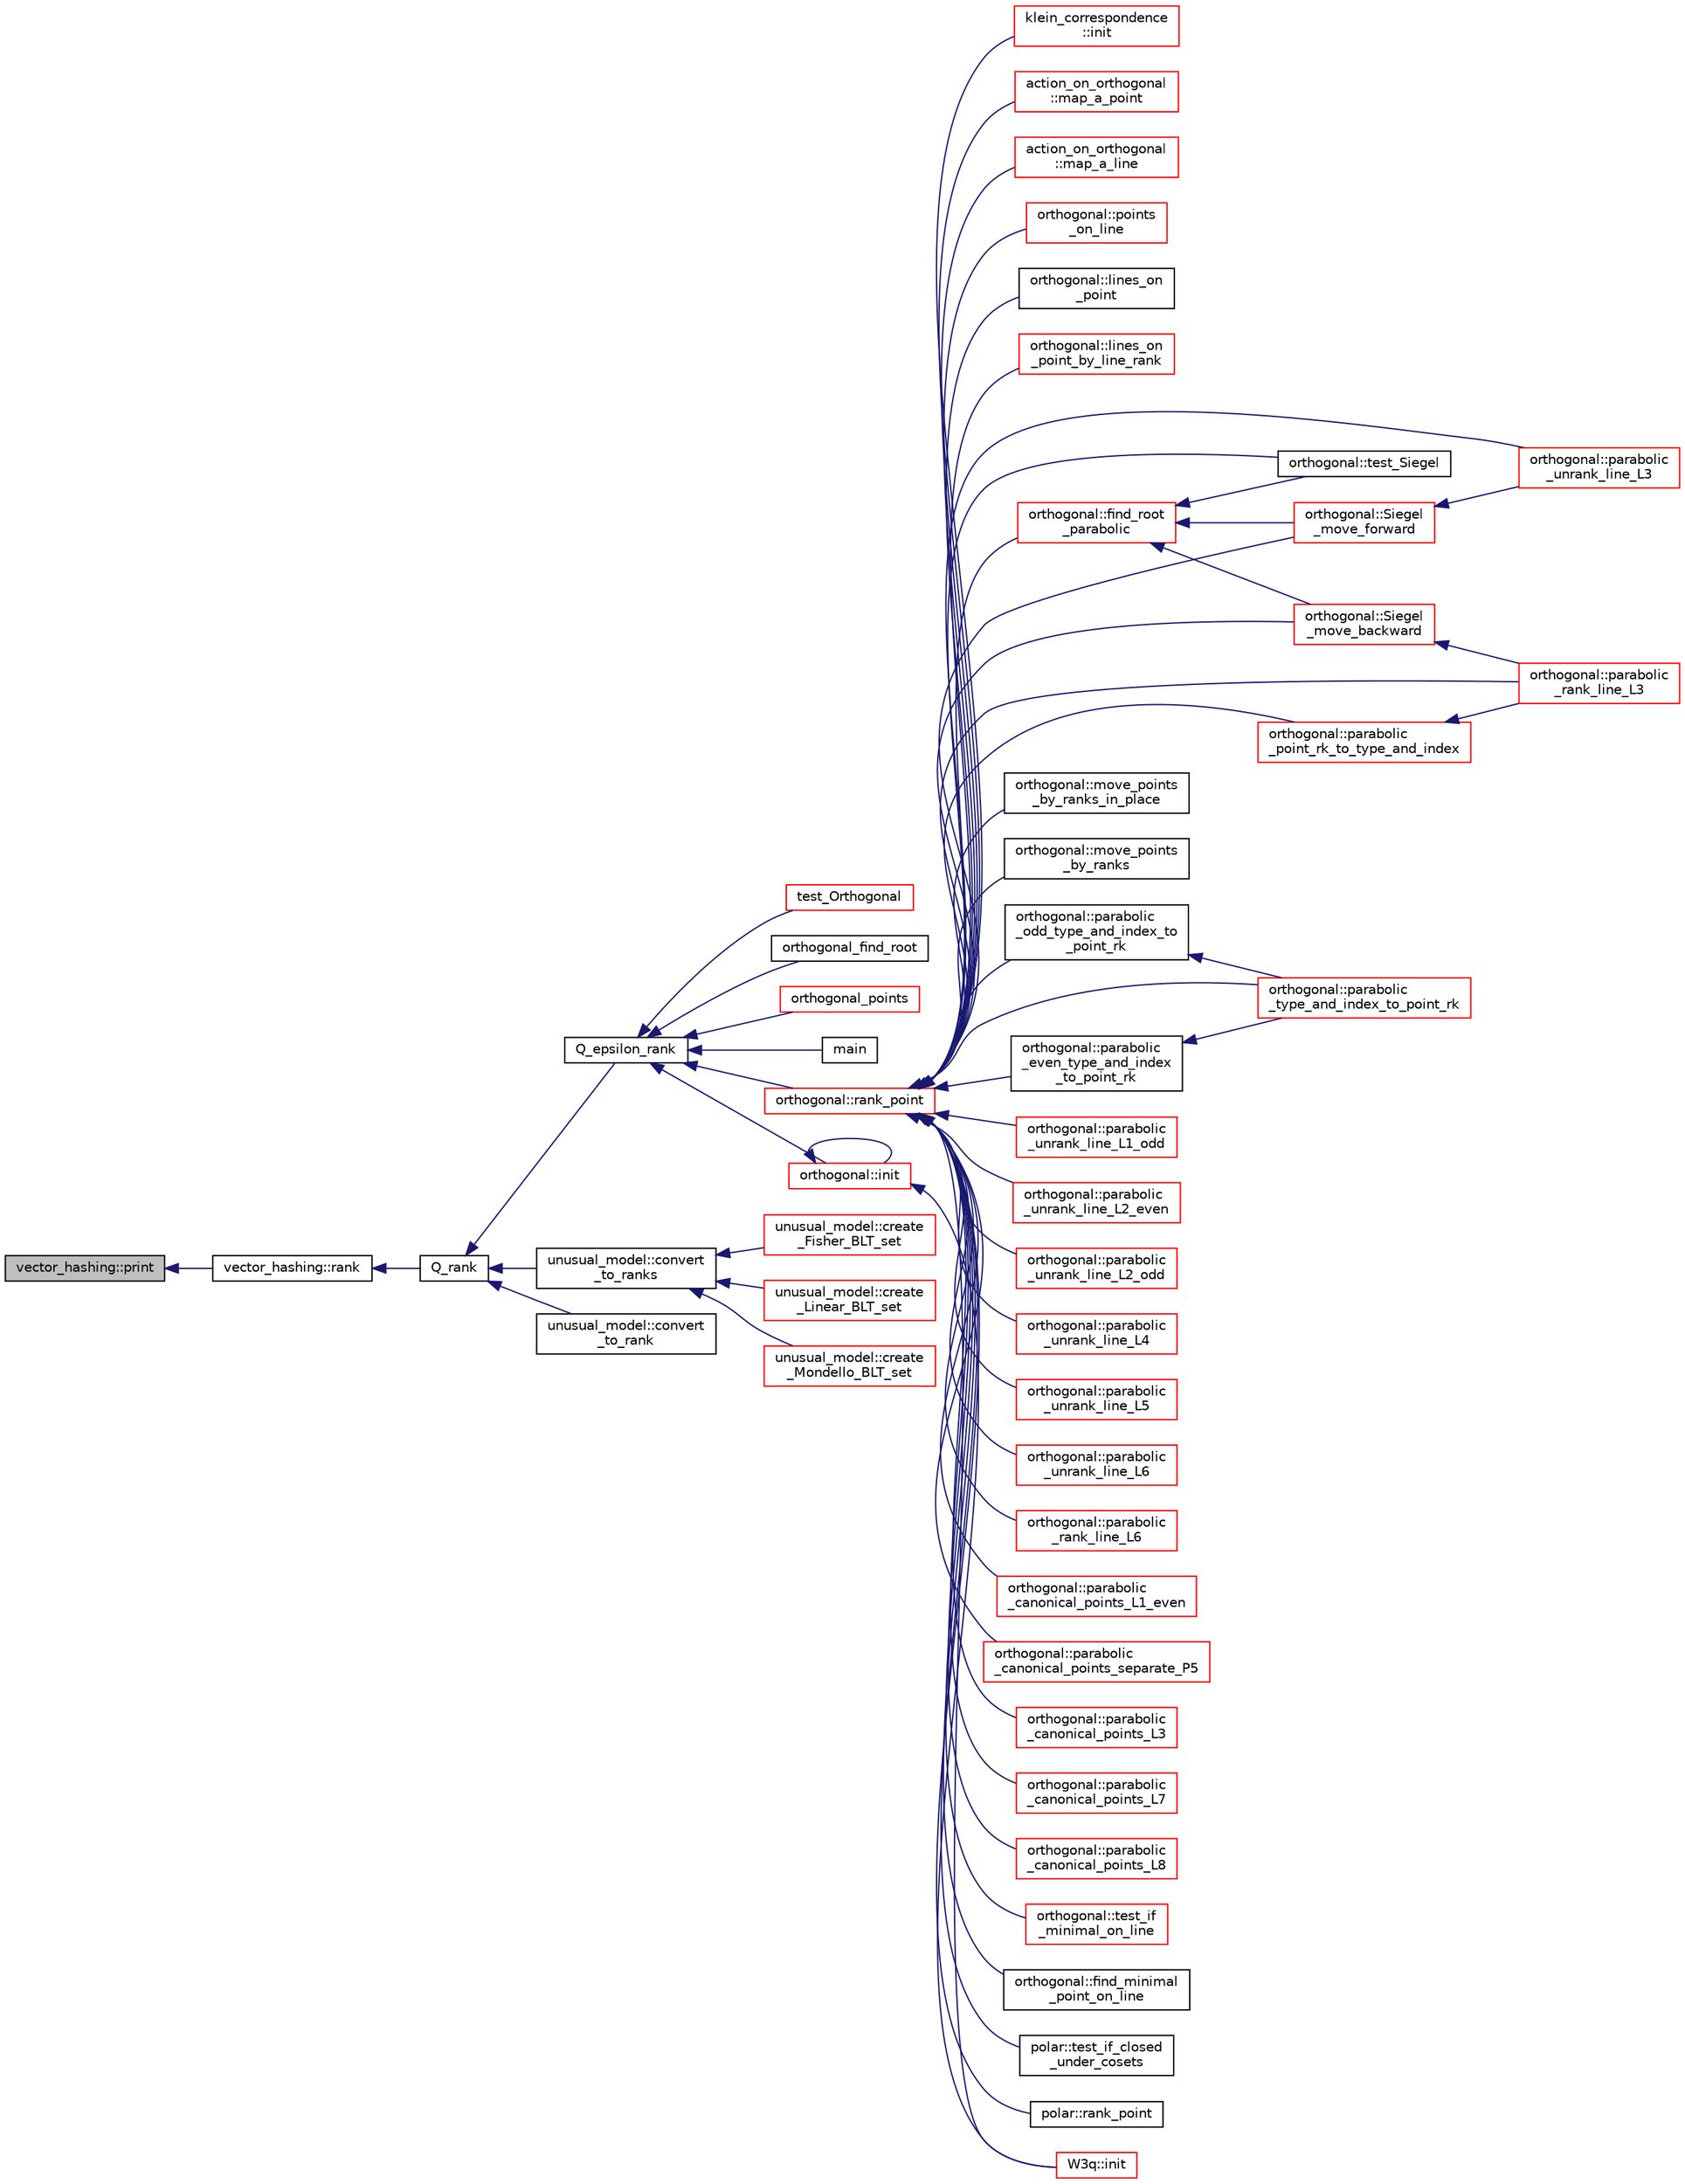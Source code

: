 digraph "vector_hashing::print"
{
  edge [fontname="Helvetica",fontsize="10",labelfontname="Helvetica",labelfontsize="10"];
  node [fontname="Helvetica",fontsize="10",shape=record];
  rankdir="LR";
  Node31 [label="vector_hashing::print",height=0.2,width=0.4,color="black", fillcolor="grey75", style="filled", fontcolor="black"];
  Node31 -> Node32 [dir="back",color="midnightblue",fontsize="10",style="solid",fontname="Helvetica"];
  Node32 [label="vector_hashing::rank",height=0.2,width=0.4,color="black", fillcolor="white", style="filled",URL="$d8/daa/classvector__hashing.html#a4879796cc2ade5fcef891747909ec710"];
  Node32 -> Node33 [dir="back",color="midnightblue",fontsize="10",style="solid",fontname="Helvetica"];
  Node33 [label="Q_rank",height=0.2,width=0.4,color="black", fillcolor="white", style="filled",URL="$db/da0/lib_2foundations_2geometry_2orthogonal__points_8_c.html#ad2671f4db3224df1e22494b9d946375e"];
  Node33 -> Node34 [dir="back",color="midnightblue",fontsize="10",style="solid",fontname="Helvetica"];
  Node34 [label="Q_epsilon_rank",height=0.2,width=0.4,color="black", fillcolor="white", style="filled",URL="$db/da0/lib_2foundations_2geometry_2orthogonal__points_8_c.html#a0949e1151174e2988aa697cb31942e97"];
  Node34 -> Node35 [dir="back",color="midnightblue",fontsize="10",style="solid",fontname="Helvetica"];
  Node35 [label="main",height=0.2,width=0.4,color="black", fillcolor="white", style="filled",URL="$d1/d15/apps_2combinatorics_2orthogonal_8_c.html#a3c04138a5bfe5d72780bb7e82a18e627"];
  Node34 -> Node36 [dir="back",color="midnightblue",fontsize="10",style="solid",fontname="Helvetica"];
  Node36 [label="orthogonal::rank_point",height=0.2,width=0.4,color="red", fillcolor="white", style="filled",URL="$d7/daa/classorthogonal.html#adb4f1528590a804b3c011a68c9ebf655"];
  Node36 -> Node37 [dir="back",color="midnightblue",fontsize="10",style="solid",fontname="Helvetica"];
  Node37 [label="orthogonal::points\l_on_line",height=0.2,width=0.4,color="red", fillcolor="white", style="filled",URL="$d7/daa/classorthogonal.html#afe1cc564902cc557d4d4d2ff85ee6839"];
  Node36 -> Node112 [dir="back",color="midnightblue",fontsize="10",style="solid",fontname="Helvetica"];
  Node112 [label="orthogonal::lines_on\l_point",height=0.2,width=0.4,color="black", fillcolor="white", style="filled",URL="$d7/daa/classorthogonal.html#aa3249c7fddbc156af817fb274e41c914"];
  Node36 -> Node113 [dir="back",color="midnightblue",fontsize="10",style="solid",fontname="Helvetica"];
  Node113 [label="orthogonal::lines_on\l_point_by_line_rank",height=0.2,width=0.4,color="red", fillcolor="white", style="filled",URL="$d7/daa/classorthogonal.html#adc21874b6da3cd3585c704994fb538aa"];
  Node36 -> Node133 [dir="back",color="midnightblue",fontsize="10",style="solid",fontname="Helvetica"];
  Node133 [label="orthogonal::test_Siegel",height=0.2,width=0.4,color="black", fillcolor="white", style="filled",URL="$d7/daa/classorthogonal.html#ad6d248c572d92abe41416065addd4a69"];
  Node36 -> Node134 [dir="back",color="midnightblue",fontsize="10",style="solid",fontname="Helvetica"];
  Node134 [label="orthogonal::move_points\l_by_ranks_in_place",height=0.2,width=0.4,color="black", fillcolor="white", style="filled",URL="$d7/daa/classorthogonal.html#a82fac7f7528e41392b5fe89860d4204d"];
  Node36 -> Node135 [dir="back",color="midnightblue",fontsize="10",style="solid",fontname="Helvetica"];
  Node135 [label="orthogonal::move_points\l_by_ranks",height=0.2,width=0.4,color="black", fillcolor="white", style="filled",URL="$d7/daa/classorthogonal.html#a6b1b57c7b6114d7d51c9375fe5014b22"];
  Node36 -> Node136 [dir="back",color="midnightblue",fontsize="10",style="solid",fontname="Helvetica"];
  Node136 [label="orthogonal::parabolic\l_type_and_index_to_point_rk",height=0.2,width=0.4,color="red", fillcolor="white", style="filled",URL="$d7/daa/classorthogonal.html#a67c316cf01b382762e6ac372f522d106"];
  Node36 -> Node386 [dir="back",color="midnightblue",fontsize="10",style="solid",fontname="Helvetica"];
  Node386 [label="orthogonal::parabolic\l_even_type_and_index\l_to_point_rk",height=0.2,width=0.4,color="black", fillcolor="white", style="filled",URL="$d7/daa/classorthogonal.html#af43894039e8c5a8039f52b93dfa3ff77"];
  Node386 -> Node136 [dir="back",color="midnightblue",fontsize="10",style="solid",fontname="Helvetica"];
  Node36 -> Node387 [dir="back",color="midnightblue",fontsize="10",style="solid",fontname="Helvetica"];
  Node387 [label="orthogonal::parabolic\l_odd_type_and_index_to\l_point_rk",height=0.2,width=0.4,color="black", fillcolor="white", style="filled",URL="$d7/daa/classorthogonal.html#aac70113614b52601e38b3ce8cbffbc9a"];
  Node387 -> Node136 [dir="back",color="midnightblue",fontsize="10",style="solid",fontname="Helvetica"];
  Node36 -> Node388 [dir="back",color="midnightblue",fontsize="10",style="solid",fontname="Helvetica"];
  Node388 [label="orthogonal::parabolic\l_point_rk_to_type_and_index",height=0.2,width=0.4,color="red", fillcolor="white", style="filled",URL="$d7/daa/classorthogonal.html#aadca2791fa70e971edf85858b725502d"];
  Node388 -> Node379 [dir="back",color="midnightblue",fontsize="10",style="solid",fontname="Helvetica"];
  Node379 [label="orthogonal::parabolic\l_rank_line_L3",height=0.2,width=0.4,color="red", fillcolor="white", style="filled",URL="$d7/daa/classorthogonal.html#afea1a02e2b439b28127cfa2a782da8c9"];
  Node36 -> Node367 [dir="back",color="midnightblue",fontsize="10",style="solid",fontname="Helvetica"];
  Node367 [label="orthogonal::parabolic\l_unrank_line_L1_odd",height=0.2,width=0.4,color="red", fillcolor="white", style="filled",URL="$d7/daa/classorthogonal.html#af59966fe1bb32196deaafbe6849fdeb1"];
  Node36 -> Node374 [dir="back",color="midnightblue",fontsize="10",style="solid",fontname="Helvetica"];
  Node374 [label="orthogonal::parabolic\l_unrank_line_L2_even",height=0.2,width=0.4,color="red", fillcolor="white", style="filled",URL="$d7/daa/classorthogonal.html#a57a7ad0d16ea67c0636c9f179eeed5d1"];
  Node36 -> Node375 [dir="back",color="midnightblue",fontsize="10",style="solid",fontname="Helvetica"];
  Node375 [label="orthogonal::parabolic\l_unrank_line_L2_odd",height=0.2,width=0.4,color="red", fillcolor="white", style="filled",URL="$d7/daa/classorthogonal.html#a9ab8a29daee27c60803e2bf5026a9a9e"];
  Node36 -> Node378 [dir="back",color="midnightblue",fontsize="10",style="solid",fontname="Helvetica"];
  Node378 [label="orthogonal::parabolic\l_unrank_line_L3",height=0.2,width=0.4,color="red", fillcolor="white", style="filled",URL="$d7/daa/classorthogonal.html#ae1edfba289a03ed4d383514c2b0dc4b7"];
  Node36 -> Node379 [dir="back",color="midnightblue",fontsize="10",style="solid",fontname="Helvetica"];
  Node36 -> Node380 [dir="back",color="midnightblue",fontsize="10",style="solid",fontname="Helvetica"];
  Node380 [label="orthogonal::parabolic\l_unrank_line_L4",height=0.2,width=0.4,color="red", fillcolor="white", style="filled",URL="$d7/daa/classorthogonal.html#a6a30b6c7f59498ad8c7f2bec7c78d2ff"];
  Node36 -> Node382 [dir="back",color="midnightblue",fontsize="10",style="solid",fontname="Helvetica"];
  Node382 [label="orthogonal::parabolic\l_unrank_line_L5",height=0.2,width=0.4,color="red", fillcolor="white", style="filled",URL="$d7/daa/classorthogonal.html#a77831b97ebbbc5d8103c5e7e0edfeb9b"];
  Node36 -> Node366 [dir="back",color="midnightblue",fontsize="10",style="solid",fontname="Helvetica"];
  Node366 [label="orthogonal::parabolic\l_unrank_line_L6",height=0.2,width=0.4,color="red", fillcolor="white", style="filled",URL="$d7/daa/classorthogonal.html#a3fecd8b43b3e09d6b35e550850b11d56"];
  Node36 -> Node373 [dir="back",color="midnightblue",fontsize="10",style="solid",fontname="Helvetica"];
  Node373 [label="orthogonal::parabolic\l_rank_line_L6",height=0.2,width=0.4,color="red", fillcolor="white", style="filled",URL="$d7/daa/classorthogonal.html#ab242f864cc2a012dee7c379649d2e566"];
  Node36 -> Node393 [dir="back",color="midnightblue",fontsize="10",style="solid",fontname="Helvetica"];
  Node393 [label="orthogonal::find_root\l_parabolic",height=0.2,width=0.4,color="red", fillcolor="white", style="filled",URL="$d7/daa/classorthogonal.html#a2e4453bb31692707f8a9e8b660b2e136"];
  Node393 -> Node133 [dir="back",color="midnightblue",fontsize="10",style="solid",fontname="Helvetica"];
  Node393 -> Node396 [dir="back",color="midnightblue",fontsize="10",style="solid",fontname="Helvetica"];
  Node396 [label="orthogonal::Siegel\l_move_forward",height=0.2,width=0.4,color="red", fillcolor="white", style="filled",URL="$d7/daa/classorthogonal.html#a065d0faccc00df42afd671dac644d480"];
  Node396 -> Node378 [dir="back",color="midnightblue",fontsize="10",style="solid",fontname="Helvetica"];
  Node393 -> Node398 [dir="back",color="midnightblue",fontsize="10",style="solid",fontname="Helvetica"];
  Node398 [label="orthogonal::Siegel\l_move_backward",height=0.2,width=0.4,color="red", fillcolor="white", style="filled",URL="$d7/daa/classorthogonal.html#a365beaf002d1ffc9a600e73f1983e800"];
  Node398 -> Node379 [dir="back",color="midnightblue",fontsize="10",style="solid",fontname="Helvetica"];
  Node36 -> Node396 [dir="back",color="midnightblue",fontsize="10",style="solid",fontname="Helvetica"];
  Node36 -> Node398 [dir="back",color="midnightblue",fontsize="10",style="solid",fontname="Helvetica"];
  Node36 -> Node400 [dir="back",color="midnightblue",fontsize="10",style="solid",fontname="Helvetica"];
  Node400 [label="orthogonal::parabolic\l_canonical_points_L1_even",height=0.2,width=0.4,color="red", fillcolor="white", style="filled",URL="$d7/daa/classorthogonal.html#ab0b604545d072f29150a4004ca96444b"];
  Node36 -> Node403 [dir="back",color="midnightblue",fontsize="10",style="solid",fontname="Helvetica"];
  Node403 [label="orthogonal::parabolic\l_canonical_points_separate_P5",height=0.2,width=0.4,color="red", fillcolor="white", style="filled",URL="$d7/daa/classorthogonal.html#a8d0027eb77931aa6f8651f392b9b4e79"];
  Node36 -> Node404 [dir="back",color="midnightblue",fontsize="10",style="solid",fontname="Helvetica"];
  Node404 [label="orthogonal::parabolic\l_canonical_points_L3",height=0.2,width=0.4,color="red", fillcolor="white", style="filled",URL="$d7/daa/classorthogonal.html#a753ec2a388f3b866bd96928051911802"];
  Node36 -> Node405 [dir="back",color="midnightblue",fontsize="10",style="solid",fontname="Helvetica"];
  Node405 [label="orthogonal::parabolic\l_canonical_points_L7",height=0.2,width=0.4,color="red", fillcolor="white", style="filled",URL="$d7/daa/classorthogonal.html#a24a02b853a67fddf218aa24a185506eb"];
  Node36 -> Node406 [dir="back",color="midnightblue",fontsize="10",style="solid",fontname="Helvetica"];
  Node406 [label="orthogonal::parabolic\l_canonical_points_L8",height=0.2,width=0.4,color="red", fillcolor="white", style="filled",URL="$d7/daa/classorthogonal.html#ad6539385a01fde3384fa94fd4256ee38"];
  Node36 -> Node407 [dir="back",color="midnightblue",fontsize="10",style="solid",fontname="Helvetica"];
  Node407 [label="orthogonal::test_if\l_minimal_on_line",height=0.2,width=0.4,color="red", fillcolor="white", style="filled",URL="$d7/daa/classorthogonal.html#ac1c98fb2e2bea810ab68ccc3097528b1"];
  Node36 -> Node408 [dir="back",color="midnightblue",fontsize="10",style="solid",fontname="Helvetica"];
  Node408 [label="orthogonal::find_minimal\l_point_on_line",height=0.2,width=0.4,color="black", fillcolor="white", style="filled",URL="$d7/daa/classorthogonal.html#a352d503273829a46f432965027a2d3ed"];
  Node36 -> Node409 [dir="back",color="midnightblue",fontsize="10",style="solid",fontname="Helvetica"];
  Node409 [label="polar::test_if_closed\l_under_cosets",height=0.2,width=0.4,color="black", fillcolor="white", style="filled",URL="$da/d1c/classpolar.html#ac138ccb36cf30d262a8d8eb55e74486f"];
  Node36 -> Node410 [dir="back",color="midnightblue",fontsize="10",style="solid",fontname="Helvetica"];
  Node410 [label="polar::rank_point",height=0.2,width=0.4,color="black", fillcolor="white", style="filled",URL="$da/d1c/classpolar.html#afab76dc36a35368c19a944d63e9f679c"];
  Node36 -> Node411 [dir="back",color="midnightblue",fontsize="10",style="solid",fontname="Helvetica"];
  Node411 [label="klein_correspondence\l::init",height=0.2,width=0.4,color="red", fillcolor="white", style="filled",URL="$d7/d99/classklein__correspondence.html#a9f555dc65174ab66579e1118bd9b4ca0"];
  Node36 -> Node142 [dir="back",color="midnightblue",fontsize="10",style="solid",fontname="Helvetica"];
  Node142 [label="W3q::init",height=0.2,width=0.4,color="red", fillcolor="white", style="filled",URL="$de/d2c/class_w3q.html#a215fe070895a4915537fcb1bfba4f777"];
  Node36 -> Node412 [dir="back",color="midnightblue",fontsize="10",style="solid",fontname="Helvetica"];
  Node412 [label="action_on_orthogonal\l::map_a_point",height=0.2,width=0.4,color="red", fillcolor="white", style="filled",URL="$dc/d87/classaction__on__orthogonal.html#a99224de62ef02d140676a31ac663a63b"];
  Node36 -> Node160 [dir="back",color="midnightblue",fontsize="10",style="solid",fontname="Helvetica"];
  Node160 [label="action_on_orthogonal\l::map_a_line",height=0.2,width=0.4,color="red", fillcolor="white", style="filled",URL="$dc/d87/classaction__on__orthogonal.html#ac7e41a4bbc9e0f2813f2f7030f3ed177"];
  Node34 -> Node140 [dir="back",color="midnightblue",fontsize="10",style="solid",fontname="Helvetica"];
  Node140 [label="orthogonal::init",height=0.2,width=0.4,color="red", fillcolor="white", style="filled",URL="$d7/daa/classorthogonal.html#a8bd53ba30f34ac50889503f0f3ef6deb"];
  Node140 -> Node140 [dir="back",color="midnightblue",fontsize="10",style="solid",fontname="Helvetica"];
  Node140 -> Node142 [dir="back",color="midnightblue",fontsize="10",style="solid",fontname="Helvetica"];
  Node34 -> Node413 [dir="back",color="midnightblue",fontsize="10",style="solid",fontname="Helvetica"];
  Node413 [label="test_Orthogonal",height=0.2,width=0.4,color="red", fillcolor="white", style="filled",URL="$db/da0/lib_2foundations_2geometry_2orthogonal__points_8_c.html#a071f90f8a33649e2d4a8f5c9a401a4f4"];
  Node34 -> Node414 [dir="back",color="midnightblue",fontsize="10",style="solid",fontname="Helvetica"];
  Node414 [label="orthogonal_find_root",height=0.2,width=0.4,color="black", fillcolor="white", style="filled",URL="$db/da0/lib_2foundations_2geometry_2orthogonal__points_8_c.html#a6c7b16f839dc3e1ee95f61a37139c8a0"];
  Node34 -> Node415 [dir="back",color="midnightblue",fontsize="10",style="solid",fontname="Helvetica"];
  Node415 [label="orthogonal_points",height=0.2,width=0.4,color="red", fillcolor="white", style="filled",URL="$d7/d83/points_8_c.html#a2a86a595e599aecd619f0046595252e4"];
  Node33 -> Node417 [dir="back",color="midnightblue",fontsize="10",style="solid",fontname="Helvetica"];
  Node417 [label="unusual_model::convert\l_to_ranks",height=0.2,width=0.4,color="black", fillcolor="white", style="filled",URL="$dc/d50/classunusual__model.html#ab5cdb8ec08ae842b6ae4831385e9934b"];
  Node417 -> Node418 [dir="back",color="midnightblue",fontsize="10",style="solid",fontname="Helvetica"];
  Node418 [label="unusual_model::create\l_Fisher_BLT_set",height=0.2,width=0.4,color="red", fillcolor="white", style="filled",URL="$dc/d50/classunusual__model.html#ad8a52feef5e6da3cee43dd09c64c5eeb"];
  Node417 -> Node422 [dir="back",color="midnightblue",fontsize="10",style="solid",fontname="Helvetica"];
  Node422 [label="unusual_model::create\l_Linear_BLT_set",height=0.2,width=0.4,color="red", fillcolor="white", style="filled",URL="$dc/d50/classunusual__model.html#ae1a8f13e4e870b50e7fa24671f709d3b"];
  Node417 -> Node424 [dir="back",color="midnightblue",fontsize="10",style="solid",fontname="Helvetica"];
  Node424 [label="unusual_model::create\l_Mondello_BLT_set",height=0.2,width=0.4,color="red", fillcolor="white", style="filled",URL="$dc/d50/classunusual__model.html#a24648c38693c1595023ed28b3eed0972"];
  Node33 -> Node426 [dir="back",color="midnightblue",fontsize="10",style="solid",fontname="Helvetica"];
  Node426 [label="unusual_model::convert\l_to_rank",height=0.2,width=0.4,color="black", fillcolor="white", style="filled",URL="$dc/d50/classunusual__model.html#ac3c9a8673189d7f889ff019f1c2a9bf7"];
}
